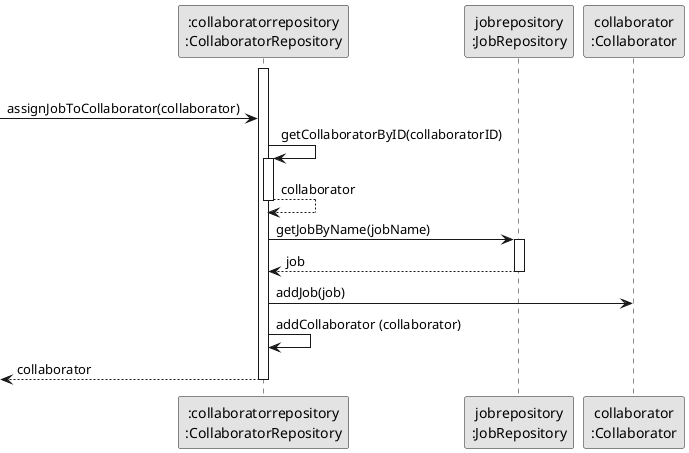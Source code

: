 @startuml
skinparam monochrome true
skinparam packageStyle rectangle
skinparam shadowing false


participant ":collaboratorrepository\n:CollaboratorRepository" as CR
participant "jobrepository\n:JobRepository" as JR
participant "collaborator\n:Collaborator" as COLABORADOR

activate CR
    group Assign Job

                                                -> CR: assignJobToCollaborator(collaborator)

                                                CR -> CR: getCollaboratorByID(collaboratorID)
                                                activate CR

                                                CR --> CR: collaborator
                                                deactivate CR

                                                CR -> JR: getJobByName(jobName)
                                                activate JR

                                                JR --> CR: job
                                                deactivate JR

                                                CR -> COLABORADOR: addJob(job)

                                               CR -> CR : addCollaborator (collaborator)




                                               <-- CR: collaborator

                                               deactivate CR




@enduml